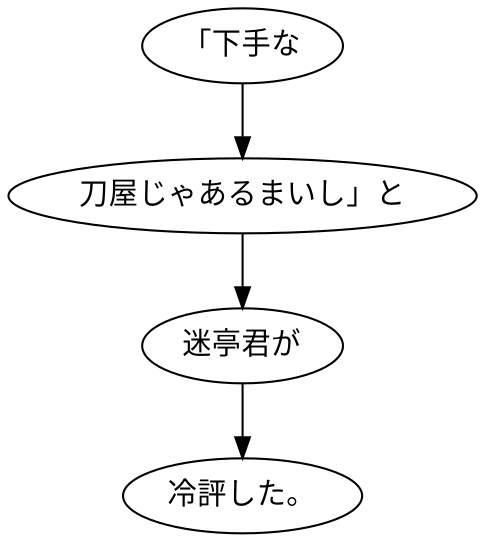 digraph graph8303 {
	node0 [label="「下手な"];
	node1 [label="刀屋じゃあるまいし」と"];
	node2 [label="迷亭君が"];
	node3 [label="冷評した。"];
	node0 -> node1;
	node1 -> node2;
	node2 -> node3;
}
